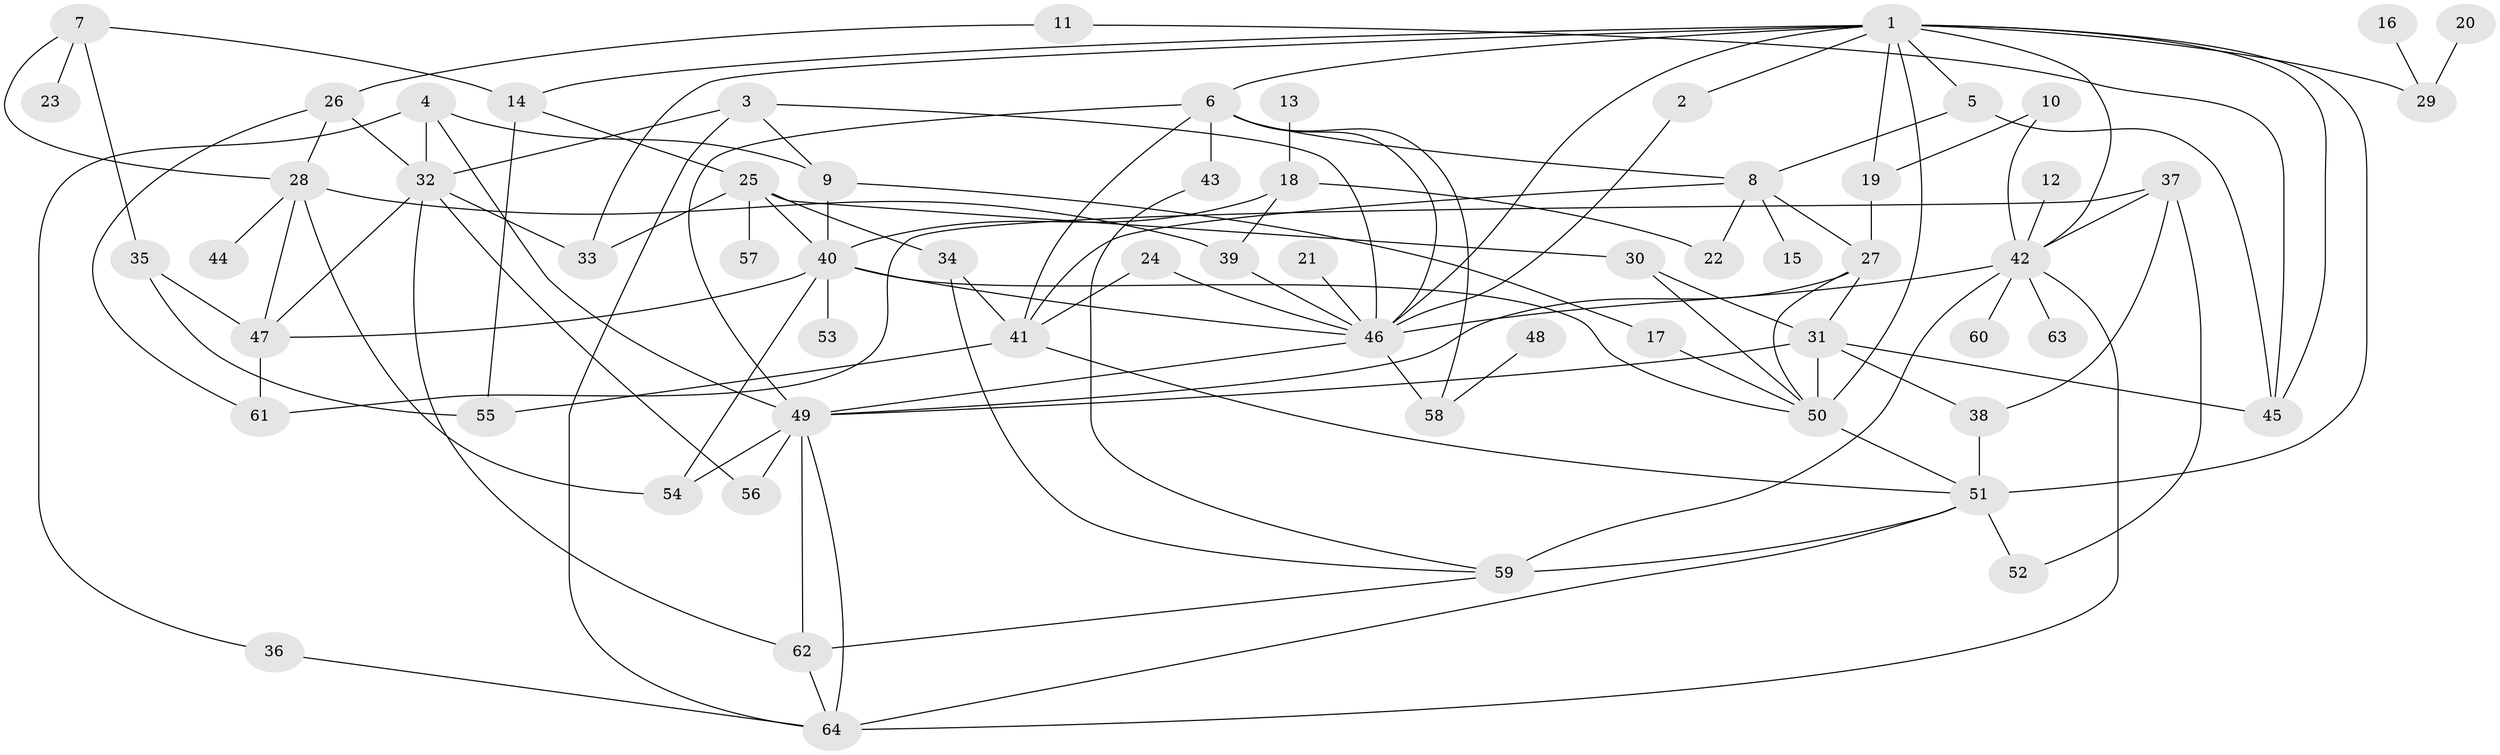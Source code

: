 // original degree distribution, {4: 0.1889763779527559, 7: 0.015748031496062992, 9: 0.007874015748031496, 5: 0.10236220472440945, 3: 0.2204724409448819, 2: 0.2440944881889764, 8: 0.007874015748031496, 6: 0.023622047244094488, 1: 0.1889763779527559}
// Generated by graph-tools (version 1.1) at 2025/25/03/09/25 03:25:32]
// undirected, 64 vertices, 120 edges
graph export_dot {
graph [start="1"]
  node [color=gray90,style=filled];
  1;
  2;
  3;
  4;
  5;
  6;
  7;
  8;
  9;
  10;
  11;
  12;
  13;
  14;
  15;
  16;
  17;
  18;
  19;
  20;
  21;
  22;
  23;
  24;
  25;
  26;
  27;
  28;
  29;
  30;
  31;
  32;
  33;
  34;
  35;
  36;
  37;
  38;
  39;
  40;
  41;
  42;
  43;
  44;
  45;
  46;
  47;
  48;
  49;
  50;
  51;
  52;
  53;
  54;
  55;
  56;
  57;
  58;
  59;
  60;
  61;
  62;
  63;
  64;
  1 -- 2 [weight=1.0];
  1 -- 5 [weight=1.0];
  1 -- 6 [weight=1.0];
  1 -- 14 [weight=1.0];
  1 -- 19 [weight=1.0];
  1 -- 29 [weight=1.0];
  1 -- 33 [weight=1.0];
  1 -- 42 [weight=1.0];
  1 -- 45 [weight=1.0];
  1 -- 46 [weight=2.0];
  1 -- 50 [weight=2.0];
  1 -- 51 [weight=1.0];
  2 -- 46 [weight=1.0];
  3 -- 9 [weight=1.0];
  3 -- 32 [weight=1.0];
  3 -- 46 [weight=1.0];
  3 -- 64 [weight=1.0];
  4 -- 9 [weight=1.0];
  4 -- 32 [weight=2.0];
  4 -- 36 [weight=1.0];
  4 -- 49 [weight=1.0];
  5 -- 8 [weight=1.0];
  5 -- 45 [weight=1.0];
  6 -- 8 [weight=1.0];
  6 -- 41 [weight=1.0];
  6 -- 43 [weight=2.0];
  6 -- 46 [weight=1.0];
  6 -- 49 [weight=1.0];
  6 -- 58 [weight=1.0];
  7 -- 14 [weight=1.0];
  7 -- 23 [weight=1.0];
  7 -- 28 [weight=1.0];
  7 -- 35 [weight=1.0];
  8 -- 15 [weight=1.0];
  8 -- 22 [weight=1.0];
  8 -- 27 [weight=1.0];
  8 -- 41 [weight=1.0];
  9 -- 17 [weight=1.0];
  9 -- 40 [weight=1.0];
  10 -- 19 [weight=1.0];
  10 -- 42 [weight=1.0];
  11 -- 26 [weight=1.0];
  11 -- 45 [weight=1.0];
  12 -- 42 [weight=1.0];
  13 -- 18 [weight=1.0];
  14 -- 25 [weight=1.0];
  14 -- 55 [weight=1.0];
  16 -- 29 [weight=1.0];
  17 -- 50 [weight=1.0];
  18 -- 22 [weight=1.0];
  18 -- 39 [weight=1.0];
  18 -- 40 [weight=1.0];
  19 -- 27 [weight=1.0];
  20 -- 29 [weight=1.0];
  21 -- 46 [weight=1.0];
  24 -- 41 [weight=1.0];
  24 -- 46 [weight=1.0];
  25 -- 30 [weight=1.0];
  25 -- 33 [weight=1.0];
  25 -- 34 [weight=1.0];
  25 -- 40 [weight=1.0];
  25 -- 57 [weight=1.0];
  26 -- 28 [weight=1.0];
  26 -- 32 [weight=1.0];
  26 -- 61 [weight=1.0];
  27 -- 31 [weight=1.0];
  27 -- 49 [weight=1.0];
  27 -- 50 [weight=1.0];
  28 -- 39 [weight=1.0];
  28 -- 44 [weight=1.0];
  28 -- 47 [weight=1.0];
  28 -- 54 [weight=1.0];
  30 -- 31 [weight=1.0];
  30 -- 50 [weight=1.0];
  31 -- 38 [weight=1.0];
  31 -- 45 [weight=1.0];
  31 -- 49 [weight=1.0];
  31 -- 50 [weight=2.0];
  32 -- 33 [weight=1.0];
  32 -- 47 [weight=1.0];
  32 -- 56 [weight=1.0];
  32 -- 62 [weight=1.0];
  34 -- 41 [weight=1.0];
  34 -- 59 [weight=1.0];
  35 -- 47 [weight=1.0];
  35 -- 55 [weight=1.0];
  36 -- 64 [weight=1.0];
  37 -- 38 [weight=1.0];
  37 -- 42 [weight=1.0];
  37 -- 52 [weight=1.0];
  37 -- 61 [weight=1.0];
  38 -- 51 [weight=1.0];
  39 -- 46 [weight=1.0];
  40 -- 46 [weight=1.0];
  40 -- 47 [weight=1.0];
  40 -- 50 [weight=1.0];
  40 -- 53 [weight=1.0];
  40 -- 54 [weight=1.0];
  41 -- 51 [weight=1.0];
  41 -- 55 [weight=1.0];
  42 -- 46 [weight=1.0];
  42 -- 59 [weight=2.0];
  42 -- 60 [weight=1.0];
  42 -- 63 [weight=1.0];
  42 -- 64 [weight=1.0];
  43 -- 59 [weight=1.0];
  46 -- 49 [weight=1.0];
  46 -- 58 [weight=1.0];
  47 -- 61 [weight=1.0];
  48 -- 58 [weight=1.0];
  49 -- 54 [weight=2.0];
  49 -- 56 [weight=1.0];
  49 -- 62 [weight=1.0];
  49 -- 64 [weight=1.0];
  50 -- 51 [weight=1.0];
  51 -- 52 [weight=1.0];
  51 -- 59 [weight=1.0];
  51 -- 64 [weight=1.0];
  59 -- 62 [weight=1.0];
  62 -- 64 [weight=1.0];
}
